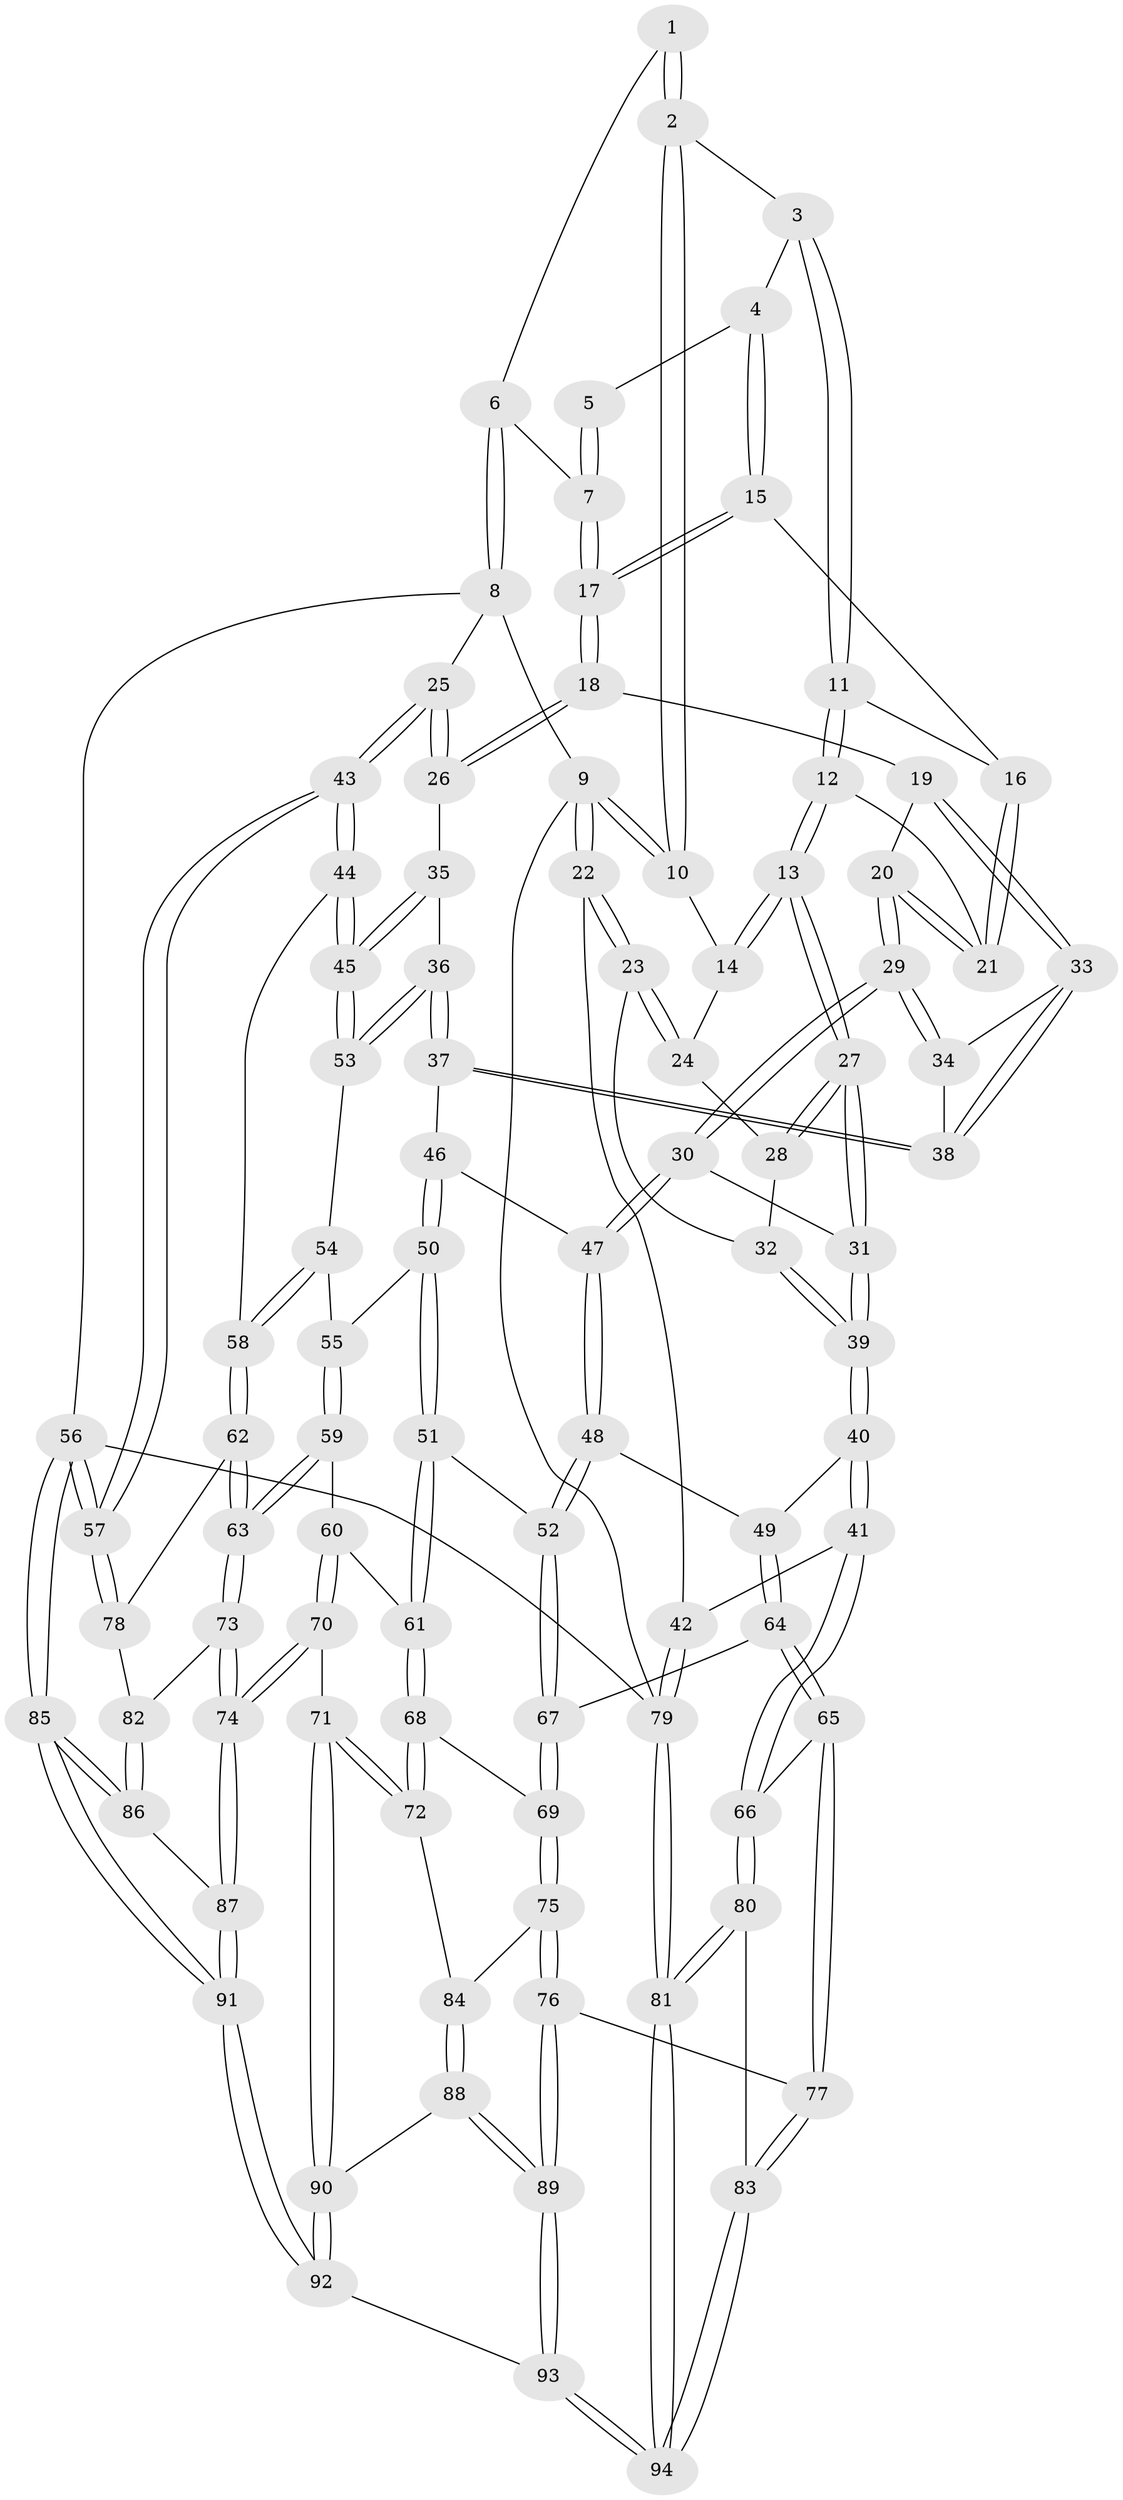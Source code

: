 // coarse degree distribution, {3: 0.1509433962264151, 4: 0.49056603773584906, 5: 0.3018867924528302, 6: 0.05660377358490566}
// Generated by graph-tools (version 1.1) at 2025/42/03/06/25 10:42:32]
// undirected, 94 vertices, 232 edges
graph export_dot {
graph [start="1"]
  node [color=gray90,style=filled];
  1 [pos="+0.6856776354584971+0"];
  2 [pos="+0.3663799230518245+0"];
  3 [pos="+0.4259940465960016+0"];
  4 [pos="+0.5807517677555354+0.06278071786261165"];
  5 [pos="+0.6128039799742984+0.0459628853331951"];
  6 [pos="+0.857787293918759+0"];
  7 [pos="+0.7250036767577365+0.0930033645272307"];
  8 [pos="+1+0"];
  9 [pos="+0+0"];
  10 [pos="+0.24594185810295527+0"];
  11 [pos="+0.48377053799439035+0.1252464100256664"];
  12 [pos="+0.4727686403575755+0.1500310502446425"];
  13 [pos="+0.4333496848738396+0.18704777689752997"];
  14 [pos="+0.24091404785862366+0"];
  15 [pos="+0.5758899793235501+0.10710696607213464"];
  16 [pos="+0.5645567211409166+0.11398961197741887"];
  17 [pos="+0.7207751047103782+0.1842761625533633"];
  18 [pos="+0.7258557863361895+0.20192820617843654"];
  19 [pos="+0.6838088181782269+0.2265366372048252"];
  20 [pos="+0.5818919079046823+0.23457716495343853"];
  21 [pos="+0.5642269991518108+0.20786361239792067"];
  22 [pos="+0+0.29525653583992584"];
  23 [pos="+0.0025065754438232473+0.26439801558031006"];
  24 [pos="+0.2265587834076728+0.001433650991317949"];
  25 [pos="+1+0.2058590303817508"];
  26 [pos="+0.8539488725062843+0.2693565416223455"];
  27 [pos="+0.38845467887973595+0.29202904787405076"];
  28 [pos="+0.2728394923142759+0.20918305874286858"];
  29 [pos="+0.43680739424787385+0.35842826733870137"];
  30 [pos="+0.4311666526950723+0.3602862021305529"];
  31 [pos="+0.40846618475625124+0.3441095492889667"];
  32 [pos="+0.12743459408482202+0.29563399453949596"];
  33 [pos="+0.6537014739075329+0.3011518229765114"];
  34 [pos="+0.5403568919630743+0.3656677938896819"];
  35 [pos="+0.8013144129296309+0.3715949199132939"];
  36 [pos="+0.7417565375881988+0.4583406911183824"];
  37 [pos="+0.689176425474019+0.4468345215407875"];
  38 [pos="+0.6596160927695783+0.41203446005237837"];
  39 [pos="+0.22104856532094255+0.4256459744573396"];
  40 [pos="+0.18044264501210905+0.5304422506638443"];
  41 [pos="+0+0.5917445142873209"];
  42 [pos="+0+0.584156747757983"];
  43 [pos="+1+0.5720302571133208"];
  44 [pos="+1+0.574438964416177"];
  45 [pos="+0.9648662410107668+0.5513410902851081"];
  46 [pos="+0.603216316124516+0.4953350725765317"];
  47 [pos="+0.43269306075752056+0.3678396533790745"];
  48 [pos="+0.42750531127749025+0.4816733540411182"];
  49 [pos="+0.26121860931735563+0.5894160063753353"];
  50 [pos="+0.5725306259804114+0.573521773645799"];
  51 [pos="+0.515849719058833+0.6055074633050361"];
  52 [pos="+0.48890510213285293+0.6010962079989453"];
  53 [pos="+0.7683946082462023+0.5335193731136801"];
  54 [pos="+0.7555641948672266+0.5668310410705129"];
  55 [pos="+0.7008787833401553+0.6105071040555614"];
  56 [pos="+1+1"];
  57 [pos="+1+0.7270617492172116"];
  58 [pos="+0.8292122924292925+0.6890392638163161"];
  59 [pos="+0.6857475064651282+0.6693377211803866"];
  60 [pos="+0.60761441576203+0.7133353910053756"];
  61 [pos="+0.5798104787073347+0.7071886077799538"];
  62 [pos="+0.8064706467199698+0.7677056582181362"];
  63 [pos="+0.7776725962572802+0.7876407902106279"];
  64 [pos="+0.3013501649645745+0.6762904059027196"];
  65 [pos="+0.27693635755877577+0.7429290694230626"];
  66 [pos="+0.13498575676439103+0.770025889992396"];
  67 [pos="+0.4258046884016489+0.6614369635709305"];
  68 [pos="+0.5048333427026332+0.799734016346748"];
  69 [pos="+0.4750839207300537+0.8081399329901315"];
  70 [pos="+0.6678629064546645+0.834204641238947"];
  71 [pos="+0.645762099405469+0.8507204774052882"];
  72 [pos="+0.6043349495067042+0.8446171400698477"];
  73 [pos="+0.760880896277175+0.8191991400699254"];
  74 [pos="+0.7562471718343436+0.8253506058041484"];
  75 [pos="+0.4612884060420549+0.8252637457160096"];
  76 [pos="+0.3885726636370955+0.8752090456231578"];
  77 [pos="+0.33921155736788633+0.8640852134111492"];
  78 [pos="+0.9263598249771252+0.7887926469374908"];
  79 [pos="+0+1"];
  80 [pos="+0.12691000894214563+0.8229775426764814"];
  81 [pos="+0+1"];
  82 [pos="+0.8956247962094673+0.8744347482973113"];
  83 [pos="+0.2881180255846109+0.9087981264642409"];
  84 [pos="+0.5392304346943836+0.9045372802926244"];
  85 [pos="+1+1"];
  86 [pos="+0.9074670287578853+0.935879279663517"];
  87 [pos="+0.7772844523415124+0.9028412252599466"];
  88 [pos="+0.5396044221216003+0.9062002346549306"];
  89 [pos="+0.4636224141126522+1"];
  90 [pos="+0.623495019590081+0.9539209924850145"];
  91 [pos="+0.6900816030702945+1"];
  92 [pos="+0.6472604187117186+1"];
  93 [pos="+0.5125098289380952+1"];
  94 [pos="+0+1"];
  1 -- 2;
  1 -- 2;
  1 -- 6;
  2 -- 3;
  2 -- 10;
  2 -- 10;
  3 -- 4;
  3 -- 11;
  3 -- 11;
  4 -- 5;
  4 -- 15;
  4 -- 15;
  5 -- 7;
  5 -- 7;
  6 -- 7;
  6 -- 8;
  6 -- 8;
  7 -- 17;
  7 -- 17;
  8 -- 9;
  8 -- 25;
  8 -- 56;
  9 -- 10;
  9 -- 10;
  9 -- 22;
  9 -- 22;
  9 -- 79;
  10 -- 14;
  11 -- 12;
  11 -- 12;
  11 -- 16;
  12 -- 13;
  12 -- 13;
  12 -- 21;
  13 -- 14;
  13 -- 14;
  13 -- 27;
  13 -- 27;
  14 -- 24;
  15 -- 16;
  15 -- 17;
  15 -- 17;
  16 -- 21;
  16 -- 21;
  17 -- 18;
  17 -- 18;
  18 -- 19;
  18 -- 26;
  18 -- 26;
  19 -- 20;
  19 -- 33;
  19 -- 33;
  20 -- 21;
  20 -- 21;
  20 -- 29;
  20 -- 29;
  22 -- 23;
  22 -- 23;
  22 -- 42;
  23 -- 24;
  23 -- 24;
  23 -- 32;
  24 -- 28;
  25 -- 26;
  25 -- 26;
  25 -- 43;
  25 -- 43;
  26 -- 35;
  27 -- 28;
  27 -- 28;
  27 -- 31;
  27 -- 31;
  28 -- 32;
  29 -- 30;
  29 -- 30;
  29 -- 34;
  29 -- 34;
  30 -- 31;
  30 -- 47;
  30 -- 47;
  31 -- 39;
  31 -- 39;
  32 -- 39;
  32 -- 39;
  33 -- 34;
  33 -- 38;
  33 -- 38;
  34 -- 38;
  35 -- 36;
  35 -- 45;
  35 -- 45;
  36 -- 37;
  36 -- 37;
  36 -- 53;
  36 -- 53;
  37 -- 38;
  37 -- 38;
  37 -- 46;
  39 -- 40;
  39 -- 40;
  40 -- 41;
  40 -- 41;
  40 -- 49;
  41 -- 42;
  41 -- 66;
  41 -- 66;
  42 -- 79;
  42 -- 79;
  43 -- 44;
  43 -- 44;
  43 -- 57;
  43 -- 57;
  44 -- 45;
  44 -- 45;
  44 -- 58;
  45 -- 53;
  45 -- 53;
  46 -- 47;
  46 -- 50;
  46 -- 50;
  47 -- 48;
  47 -- 48;
  48 -- 49;
  48 -- 52;
  48 -- 52;
  49 -- 64;
  49 -- 64;
  50 -- 51;
  50 -- 51;
  50 -- 55;
  51 -- 52;
  51 -- 61;
  51 -- 61;
  52 -- 67;
  52 -- 67;
  53 -- 54;
  54 -- 55;
  54 -- 58;
  54 -- 58;
  55 -- 59;
  55 -- 59;
  56 -- 57;
  56 -- 57;
  56 -- 85;
  56 -- 85;
  56 -- 79;
  57 -- 78;
  57 -- 78;
  58 -- 62;
  58 -- 62;
  59 -- 60;
  59 -- 63;
  59 -- 63;
  60 -- 61;
  60 -- 70;
  60 -- 70;
  61 -- 68;
  61 -- 68;
  62 -- 63;
  62 -- 63;
  62 -- 78;
  63 -- 73;
  63 -- 73;
  64 -- 65;
  64 -- 65;
  64 -- 67;
  65 -- 66;
  65 -- 77;
  65 -- 77;
  66 -- 80;
  66 -- 80;
  67 -- 69;
  67 -- 69;
  68 -- 69;
  68 -- 72;
  68 -- 72;
  69 -- 75;
  69 -- 75;
  70 -- 71;
  70 -- 74;
  70 -- 74;
  71 -- 72;
  71 -- 72;
  71 -- 90;
  71 -- 90;
  72 -- 84;
  73 -- 74;
  73 -- 74;
  73 -- 82;
  74 -- 87;
  74 -- 87;
  75 -- 76;
  75 -- 76;
  75 -- 84;
  76 -- 77;
  76 -- 89;
  76 -- 89;
  77 -- 83;
  77 -- 83;
  78 -- 82;
  79 -- 81;
  79 -- 81;
  80 -- 81;
  80 -- 81;
  80 -- 83;
  81 -- 94;
  81 -- 94;
  82 -- 86;
  82 -- 86;
  83 -- 94;
  83 -- 94;
  84 -- 88;
  84 -- 88;
  85 -- 86;
  85 -- 86;
  85 -- 91;
  85 -- 91;
  86 -- 87;
  87 -- 91;
  87 -- 91;
  88 -- 89;
  88 -- 89;
  88 -- 90;
  89 -- 93;
  89 -- 93;
  90 -- 92;
  90 -- 92;
  91 -- 92;
  91 -- 92;
  92 -- 93;
  93 -- 94;
  93 -- 94;
}
